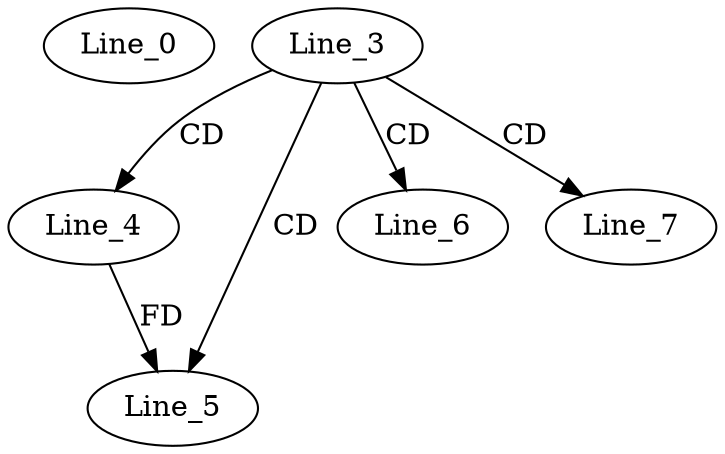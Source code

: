 digraph G {
  Line_0;
  Line_3;
  Line_4;
  Line_5;
  Line_6;
  Line_7;
  Line_3 -> Line_4 [ label="CD" ];
  Line_3 -> Line_5 [ label="CD" ];
  Line_4 -> Line_5 [ label="FD" ];
  Line_3 -> Line_6 [ label="CD" ];
  Line_3 -> Line_7 [ label="CD" ];
}

